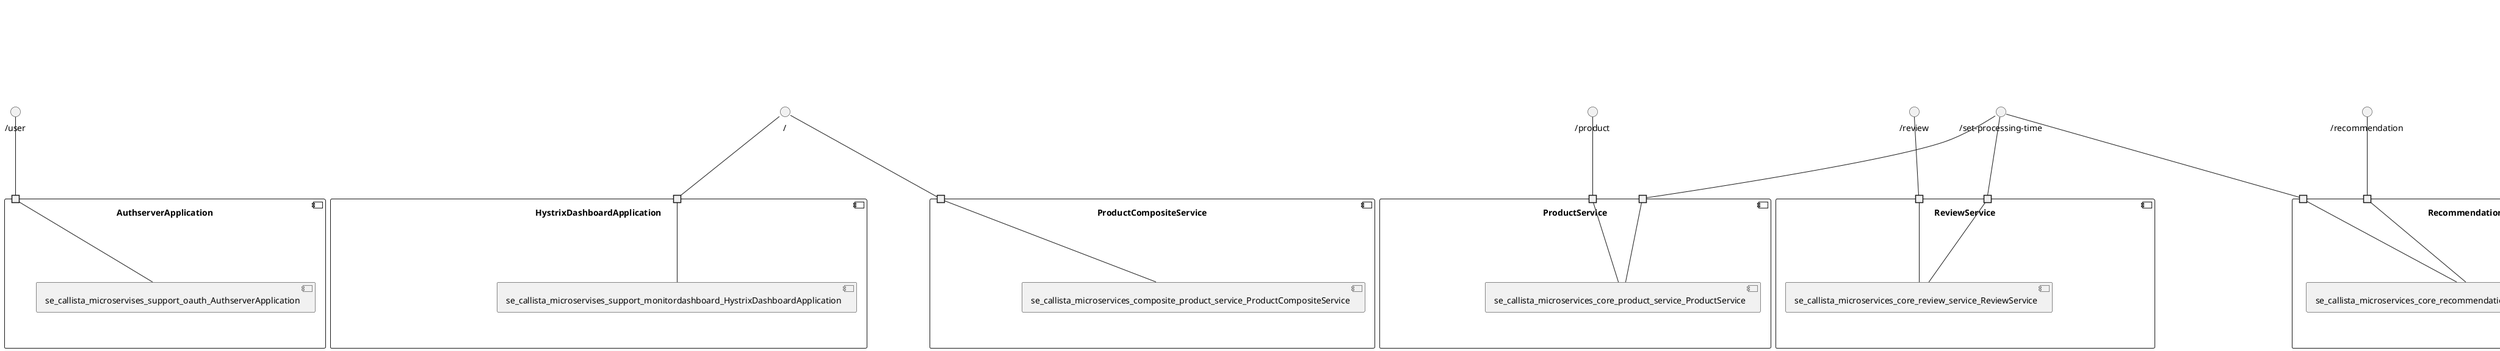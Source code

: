 @startuml
skinparam fixCircleLabelOverlapping true
component "AuthserverApplication\n\n\n\n\n\n" {
[se_callista_microservises_support_oauth_AuthserverApplication]
portin " " as AuthserverApplication.requires._user
"AuthserverApplication.requires._user"--[se_callista_microservises_support_oauth_AuthserverApplication]
}
interface "/user" as interface._user
interface._user--"AuthserverApplication.requires._user"
component "HystrixDashboardApplication\n\n\n\n\n\n" {
[se_callista_microservises_support_monitordashboard_HystrixDashboardApplication]
portin " " as HystrixDashboardApplication.requires._
"HystrixDashboardApplication.requires._"--[se_callista_microservises_support_monitordashboard_HystrixDashboardApplication]
}
interface "/" as interface._
interface._--"HystrixDashboardApplication.requires._"
component "ProductCompositeService\n\n\n\n\n\n" {
[se_callista_microservices_composite_product_service_ProductCompositeService]
portin " " as ProductCompositeService.requires._
"ProductCompositeService.requires._"--[se_callista_microservices_composite_product_service_ProductCompositeService]
}
interface "/" as interface._
interface._--"ProductCompositeService.requires._"
component "ProductService\n\n\n\n\n\n" {
[se_callista_microservices_core_product_service_ProductService]
portin " " as ProductService.requires._set_processing_time
portin " " as ProductService.requires._product
"ProductService.requires._product"--[se_callista_microservices_core_product_service_ProductService]
"ProductService.requires._set_processing_time"--[se_callista_microservices_core_product_service_ProductService]
}
interface "/product" as interface._product
interface._product--"ProductService.requires._product"
interface "/set-processing-time" as interface._set_processing_time
interface._set_processing_time--"ProductService.requires._set_processing_time"
component "RecommendationService\n\n\n\n\n\n" {
[se_callista_microservices_core_recommendation_service_RecommendationService]
portin " " as RecommendationService.requires._recommendation
portin " " as RecommendationService.requires._set_processing_time
"RecommendationService.requires._recommendation"--[se_callista_microservices_core_recommendation_service_RecommendationService]
"RecommendationService.requires._set_processing_time"--[se_callista_microservices_core_recommendation_service_RecommendationService]
}
interface "/recommendation" as interface._recommendation
interface._recommendation--"RecommendationService.requires._recommendation"
interface "/set-processing-time" as interface._set_processing_time
interface._set_processing_time--"RecommendationService.requires._set_processing_time"
component "ReviewService\n\n\n\n\n\n" {
[se_callista_microservices_core_review_service_ReviewService]
portin " " as ReviewService.requires._review
portin " " as ReviewService.requires._set_processing_time
"ReviewService.requires._review"--[se_callista_microservices_core_review_service_ReviewService]
"ReviewService.requires._set_processing_time"--[se_callista_microservices_core_review_service_ReviewService]
}
interface "/review" as interface._review
interface._review--"ReviewService.requires._review"
interface "/set-processing-time" as interface._set_processing_time
interface._set_processing_time--"ReviewService.requires._set_processing_time"
component "ZuulApplication\n\n\n\n\n\n" {
[se_callista_microservises_support_edge_ZuulApplication]
}
interface "se_callista_microservices_util_LoadBalancerClient" as interface.se_callista_microservices_util_LoadBalancerClient
[se_callista_microservices_util_ServiceUtils]..>interface.se_callista_microservices_util_LoadBalancerClient : requires

@enduml
